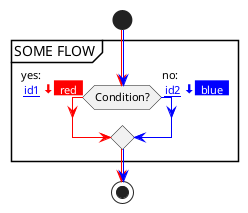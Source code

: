 {
  "sha1": "iaer3mrrubuepw3aogbpwg2z86daedg",
  "insertion": {
    "when": "2024-06-03T18:59:30.478Z",
    "user": "plantuml@gmail.com"
  }
}
@startuml

!define tsLabel(backColor,anchor,ts_id) \n [[anchor{JUMP_TO} ts_id]] <color:backColor><size:14><&arrow-thick-bottom></size></color><back:backColor><color:white>&#160;&#160;backColor&#160;&#160;</color></back>

    start
-[#red;#blue]->   
    partition "SOME FLOW" {
            if(Condition?)then(yes:tsLabel(red,anchor1,id1))
-[#red]->           
            else(no:tsLabel(blue,anchor2,id2))
-[#blue]->
            endif
-[#red;#blue]->
    }

    stop
@enduml

